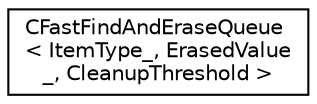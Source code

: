 digraph "Graphical Class Hierarchy"
{
 // LATEX_PDF_SIZE
  edge [fontname="Helvetica",fontsize="10",labelfontname="Helvetica",labelfontsize="10"];
  node [fontname="Helvetica",fontsize="10",shape=record];
  rankdir="LR";
  Node0 [label="CFastFindAndEraseQueue\l\< ItemType_, ErasedValue\l_, CleanupThreshold \>",height=0.2,width=0.4,color="black", fillcolor="white", style="filled",URL="$classCFastFindAndEraseQueue.html",tooltip="A queue-type container (push back, pop front), but with fast deletion of arbitrary items (possibly in..."];
}
